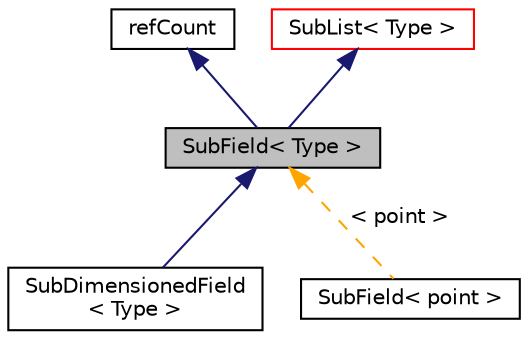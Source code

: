digraph "SubField&lt; Type &gt;"
{
  bgcolor="transparent";
  edge [fontname="Helvetica",fontsize="10",labelfontname="Helvetica",labelfontsize="10"];
  node [fontname="Helvetica",fontsize="10",shape=record];
  Node1 [label="SubField\< Type \>",height=0.2,width=0.4,color="black", fillcolor="grey75", style="filled", fontcolor="black"];
  Node2 -> Node1 [dir="back",color="midnightblue",fontsize="10",style="solid",fontname="Helvetica"];
  Node2 [label="refCount",height=0.2,width=0.4,color="black",URL="$a02165.html",tooltip="Reference counter for various OpenFOAM components. "];
  Node3 -> Node1 [dir="back",color="midnightblue",fontsize="10",style="solid",fontname="Helvetica"];
  Node3 [label="SubList\< Type \>",height=0.2,width=0.4,color="red",URL="$a02555.html"];
  Node1 -> Node4 [dir="back",color="midnightblue",fontsize="10",style="solid",fontname="Helvetica"];
  Node4 [label="SubDimensionedField\l\< Type \>",height=0.2,width=0.4,color="black",URL="$a02553.html",tooltip="SubDimensionedField is a DimensionedField obtained as a section of another DimensionedField. "];
  Node1 -> Node5 [dir="back",color="orange",fontsize="10",style="dashed",label=" \< point \>" ,fontname="Helvetica"];
  Node5 [label="SubField\< point \>",height=0.2,width=0.4,color="black",URL="$a02554.html"];
}
